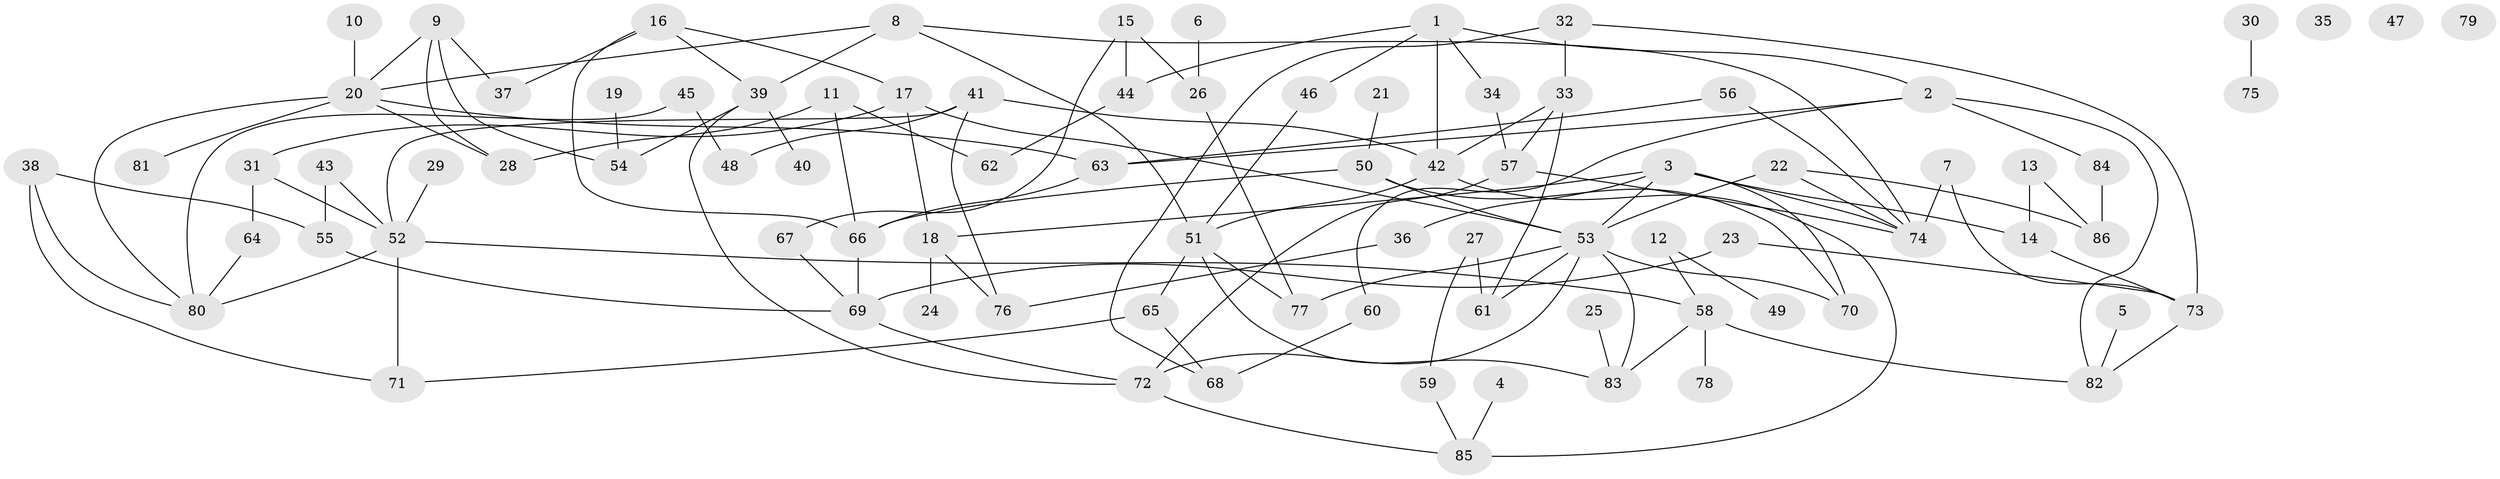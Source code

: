 // Generated by graph-tools (version 1.1) at 2025/39/03/09/25 04:39:19]
// undirected, 86 vertices, 128 edges
graph export_dot {
graph [start="1"]
  node [color=gray90,style=filled];
  1;
  2;
  3;
  4;
  5;
  6;
  7;
  8;
  9;
  10;
  11;
  12;
  13;
  14;
  15;
  16;
  17;
  18;
  19;
  20;
  21;
  22;
  23;
  24;
  25;
  26;
  27;
  28;
  29;
  30;
  31;
  32;
  33;
  34;
  35;
  36;
  37;
  38;
  39;
  40;
  41;
  42;
  43;
  44;
  45;
  46;
  47;
  48;
  49;
  50;
  51;
  52;
  53;
  54;
  55;
  56;
  57;
  58;
  59;
  60;
  61;
  62;
  63;
  64;
  65;
  66;
  67;
  68;
  69;
  70;
  71;
  72;
  73;
  74;
  75;
  76;
  77;
  78;
  79;
  80;
  81;
  82;
  83;
  84;
  85;
  86;
  1 -- 2;
  1 -- 34;
  1 -- 42;
  1 -- 44;
  1 -- 46;
  2 -- 60;
  2 -- 63;
  2 -- 82;
  2 -- 84;
  3 -- 14;
  3 -- 18;
  3 -- 36;
  3 -- 53;
  3 -- 70;
  3 -- 74;
  4 -- 85;
  5 -- 82;
  6 -- 26;
  7 -- 73;
  7 -- 74;
  8 -- 20;
  8 -- 39;
  8 -- 51;
  8 -- 74;
  9 -- 20;
  9 -- 28;
  9 -- 37;
  9 -- 54;
  10 -- 20;
  11 -- 28;
  11 -- 62;
  11 -- 66;
  12 -- 49;
  12 -- 58;
  13 -- 14;
  13 -- 86;
  14 -- 73;
  15 -- 26;
  15 -- 44;
  15 -- 67;
  16 -- 17;
  16 -- 37;
  16 -- 39;
  16 -- 66;
  17 -- 18;
  17 -- 31;
  17 -- 53;
  18 -- 24;
  18 -- 76;
  19 -- 54;
  20 -- 28;
  20 -- 63;
  20 -- 80;
  20 -- 81;
  21 -- 50;
  22 -- 53;
  22 -- 74;
  22 -- 86;
  23 -- 69;
  23 -- 73;
  25 -- 83;
  26 -- 77;
  27 -- 59;
  27 -- 61;
  29 -- 52;
  30 -- 75;
  31 -- 52;
  31 -- 64;
  32 -- 33;
  32 -- 68;
  32 -- 73;
  33 -- 42;
  33 -- 57;
  33 -- 61;
  34 -- 57;
  36 -- 76;
  38 -- 55;
  38 -- 71;
  38 -- 80;
  39 -- 40;
  39 -- 54;
  39 -- 72;
  41 -- 42;
  41 -- 48;
  41 -- 52;
  41 -- 76;
  42 -- 51;
  42 -- 85;
  43 -- 52;
  43 -- 55;
  44 -- 62;
  45 -- 48;
  45 -- 80;
  46 -- 51;
  50 -- 53;
  50 -- 66;
  50 -- 70;
  51 -- 65;
  51 -- 77;
  51 -- 83;
  52 -- 58;
  52 -- 71;
  52 -- 80;
  53 -- 61;
  53 -- 70;
  53 -- 72;
  53 -- 77;
  53 -- 83;
  55 -- 69;
  56 -- 63;
  56 -- 74;
  57 -- 72;
  57 -- 74;
  58 -- 78;
  58 -- 82;
  58 -- 83;
  59 -- 85;
  60 -- 68;
  63 -- 66;
  64 -- 80;
  65 -- 68;
  65 -- 71;
  66 -- 69;
  67 -- 69;
  69 -- 72;
  72 -- 85;
  73 -- 82;
  84 -- 86;
}
